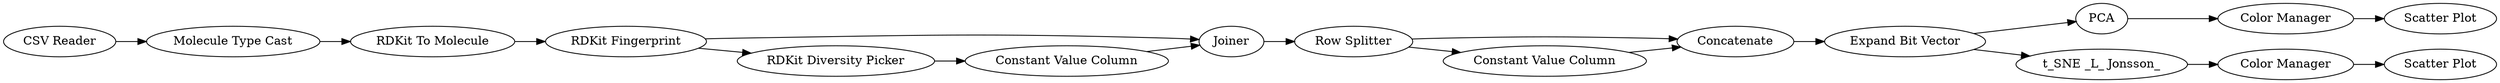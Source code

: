 digraph {
	"3561401560510069291_3" [label="RDKit Fingerprint"]
	"3561401560510069291_22" [label="Color Manager"]
	"3561401560510069291_33" [label="Scatter Plot"]
	"1931931572529577909_6" [label="RDKit To Molecule"]
	"3561401560510069291_21" [label="Scatter Plot"]
	"3561401560510069291_25" [label="Constant Value Column"]
	"1931931572529577909_1" [label="CSV Reader"]
	"3561401560510069291_30" [label=Concatenate]
	"3561401560510069291_27" [label=Joiner]
	"3561401560510069291_20" [label="Expand Bit Vector"]
	"3561401560510069291_29" [label="Constant Value Column"]
	"1931931572529577909_2" [label="Molecule Type Cast"]
	"3561401560510069291_24" [label="RDKit Diversity Picker"]
	"3561401560510069291_18" [label=PCA]
	"3561401560510069291_32" [label="Color Manager"]
	"3561401560510069291_31" [label="t_SNE _L_ Jonsson_"]
	"3561401560510069291_28" [label="Row Splitter"]
	"3561401560510069291_28" -> "3561401560510069291_29"
	"3561401560510069291_31" -> "3561401560510069291_32"
	"3561401560510069291_29" -> "3561401560510069291_30"
	"3561401560510069291_28" -> "3561401560510069291_30"
	"1931931572529577909_2" -> "1931931572529577909_6"
	"3561401560510069291_24" -> "3561401560510069291_25"
	"3561401560510069291_32" -> "3561401560510069291_33"
	"3561401560510069291_18" -> "3561401560510069291_22"
	"3561401560510069291_22" -> "3561401560510069291_21"
	"3561401560510069291_27" -> "3561401560510069291_28"
	"1931931572529577909_1" -> "1931931572529577909_2"
	"3561401560510069291_20" -> "3561401560510069291_31"
	"3561401560510069291_20" -> "3561401560510069291_18"
	"3561401560510069291_3" -> "3561401560510069291_24"
	"3561401560510069291_25" -> "3561401560510069291_27"
	"3561401560510069291_3" -> "3561401560510069291_27"
	"3561401560510069291_30" -> "3561401560510069291_20"
	"1931931572529577909_6" -> "3561401560510069291_3"
	rankdir=LR
}
